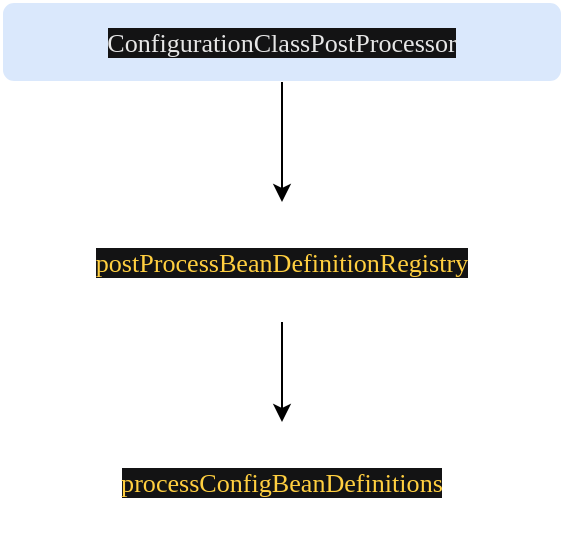 <mxfile version="13.7.3" type="device"><diagram id="C5RBs43oDa-KdzZeNtuy" name="Page-1"><mxGraphModel dx="1086" dy="806" grid="1" gridSize="10" guides="1" tooltips="1" connect="1" arrows="1" fold="1" page="1" pageScale="1" pageWidth="827" pageHeight="1169" math="0" shadow="0"><root><mxCell id="WIyWlLk6GJQsqaUBKTNV-0"/><mxCell id="WIyWlLk6GJQsqaUBKTNV-1" parent="WIyWlLk6GJQsqaUBKTNV-0"/><mxCell id="WIyWlLk6GJQsqaUBKTNV-3" value="&lt;pre style=&quot;background-color: rgb(19 , 19 , 20)&quot;&gt;&lt;pre&gt;&lt;font face=&quot;consolas&quot;&gt;&lt;span style=&quot;font-size: 13.067px&quot;&gt;&lt;font color=&quot;#e6e6e6&quot;&gt;ConfigurationClassPostProcessor&lt;/font&gt;&lt;/span&gt;&lt;span style=&quot;color: rgb(235 , 235 , 235) ; font-size: 9.8pt&quot;&gt;&lt;br&gt;&lt;/span&gt;&lt;/font&gt;&lt;/pre&gt;&lt;/pre&gt;" style="rounded=1;whiteSpace=wrap;html=1;fontSize=12;glass=0;strokeWidth=1;shadow=0;fillColor=#dae8fc;strokeColor=#FFFFFF;" parent="WIyWlLk6GJQsqaUBKTNV-1" vertex="1"><mxGeometry x="160" y="80" width="280" height="40" as="geometry"/></mxCell><mxCell id="gjQR58oeHiHvInp6IW-_-0" value="&lt;pre style=&quot;background-color: #131314 ; color: #ebebeb ; font-family: &amp;#34;consolas&amp;#34; ; font-size: 9.8pt&quot;&gt;&lt;span style=&quot;color: #ffcf40&quot;&gt;processConfigBeanDefinitions&lt;/span&gt;&lt;/pre&gt;" style="rounded=0;whiteSpace=wrap;html=1;strokeColor=#FFFFFF;" vertex="1" parent="WIyWlLk6GJQsqaUBKTNV-1"><mxGeometry x="175" y="290" width="250" height="60" as="geometry"/></mxCell><mxCell id="gjQR58oeHiHvInp6IW-_-1" value="&lt;pre style=&quot;background-color: rgb(19 , 19 , 20) ; color: rgb(235 , 235 , 235) ; font-family: &amp;#34;consolas&amp;#34; ; font-size: 9.8pt&quot;&gt;&lt;span style=&quot;color: rgb(255 , 207 , 64)&quot;&gt;postProcessBeanDefinitionRegistry&lt;/span&gt;&lt;/pre&gt;" style="rounded=0;whiteSpace=wrap;html=1;strokeColor=#FFFFFF;" vertex="1" parent="WIyWlLk6GJQsqaUBKTNV-1"><mxGeometry x="190" y="180" width="220" height="60" as="geometry"/></mxCell><mxCell id="gjQR58oeHiHvInp6IW-_-2" value="" style="endArrow=classic;html=1;exitX=0.5;exitY=1;exitDx=0;exitDy=0;" edge="1" parent="WIyWlLk6GJQsqaUBKTNV-1" source="WIyWlLk6GJQsqaUBKTNV-3" target="gjQR58oeHiHvInp6IW-_-1"><mxGeometry width="50" height="50" relative="1" as="geometry"><mxPoint x="390" y="340" as="sourcePoint"/><mxPoint x="440" y="290" as="targetPoint"/></mxGeometry></mxCell><mxCell id="gjQR58oeHiHvInp6IW-_-3" value="" style="endArrow=classic;html=1;" edge="1" parent="WIyWlLk6GJQsqaUBKTNV-1" source="gjQR58oeHiHvInp6IW-_-1" target="gjQR58oeHiHvInp6IW-_-0"><mxGeometry width="50" height="50" relative="1" as="geometry"><mxPoint x="390" y="340" as="sourcePoint"/><mxPoint x="440" y="290" as="targetPoint"/></mxGeometry></mxCell></root></mxGraphModel></diagram></mxfile>